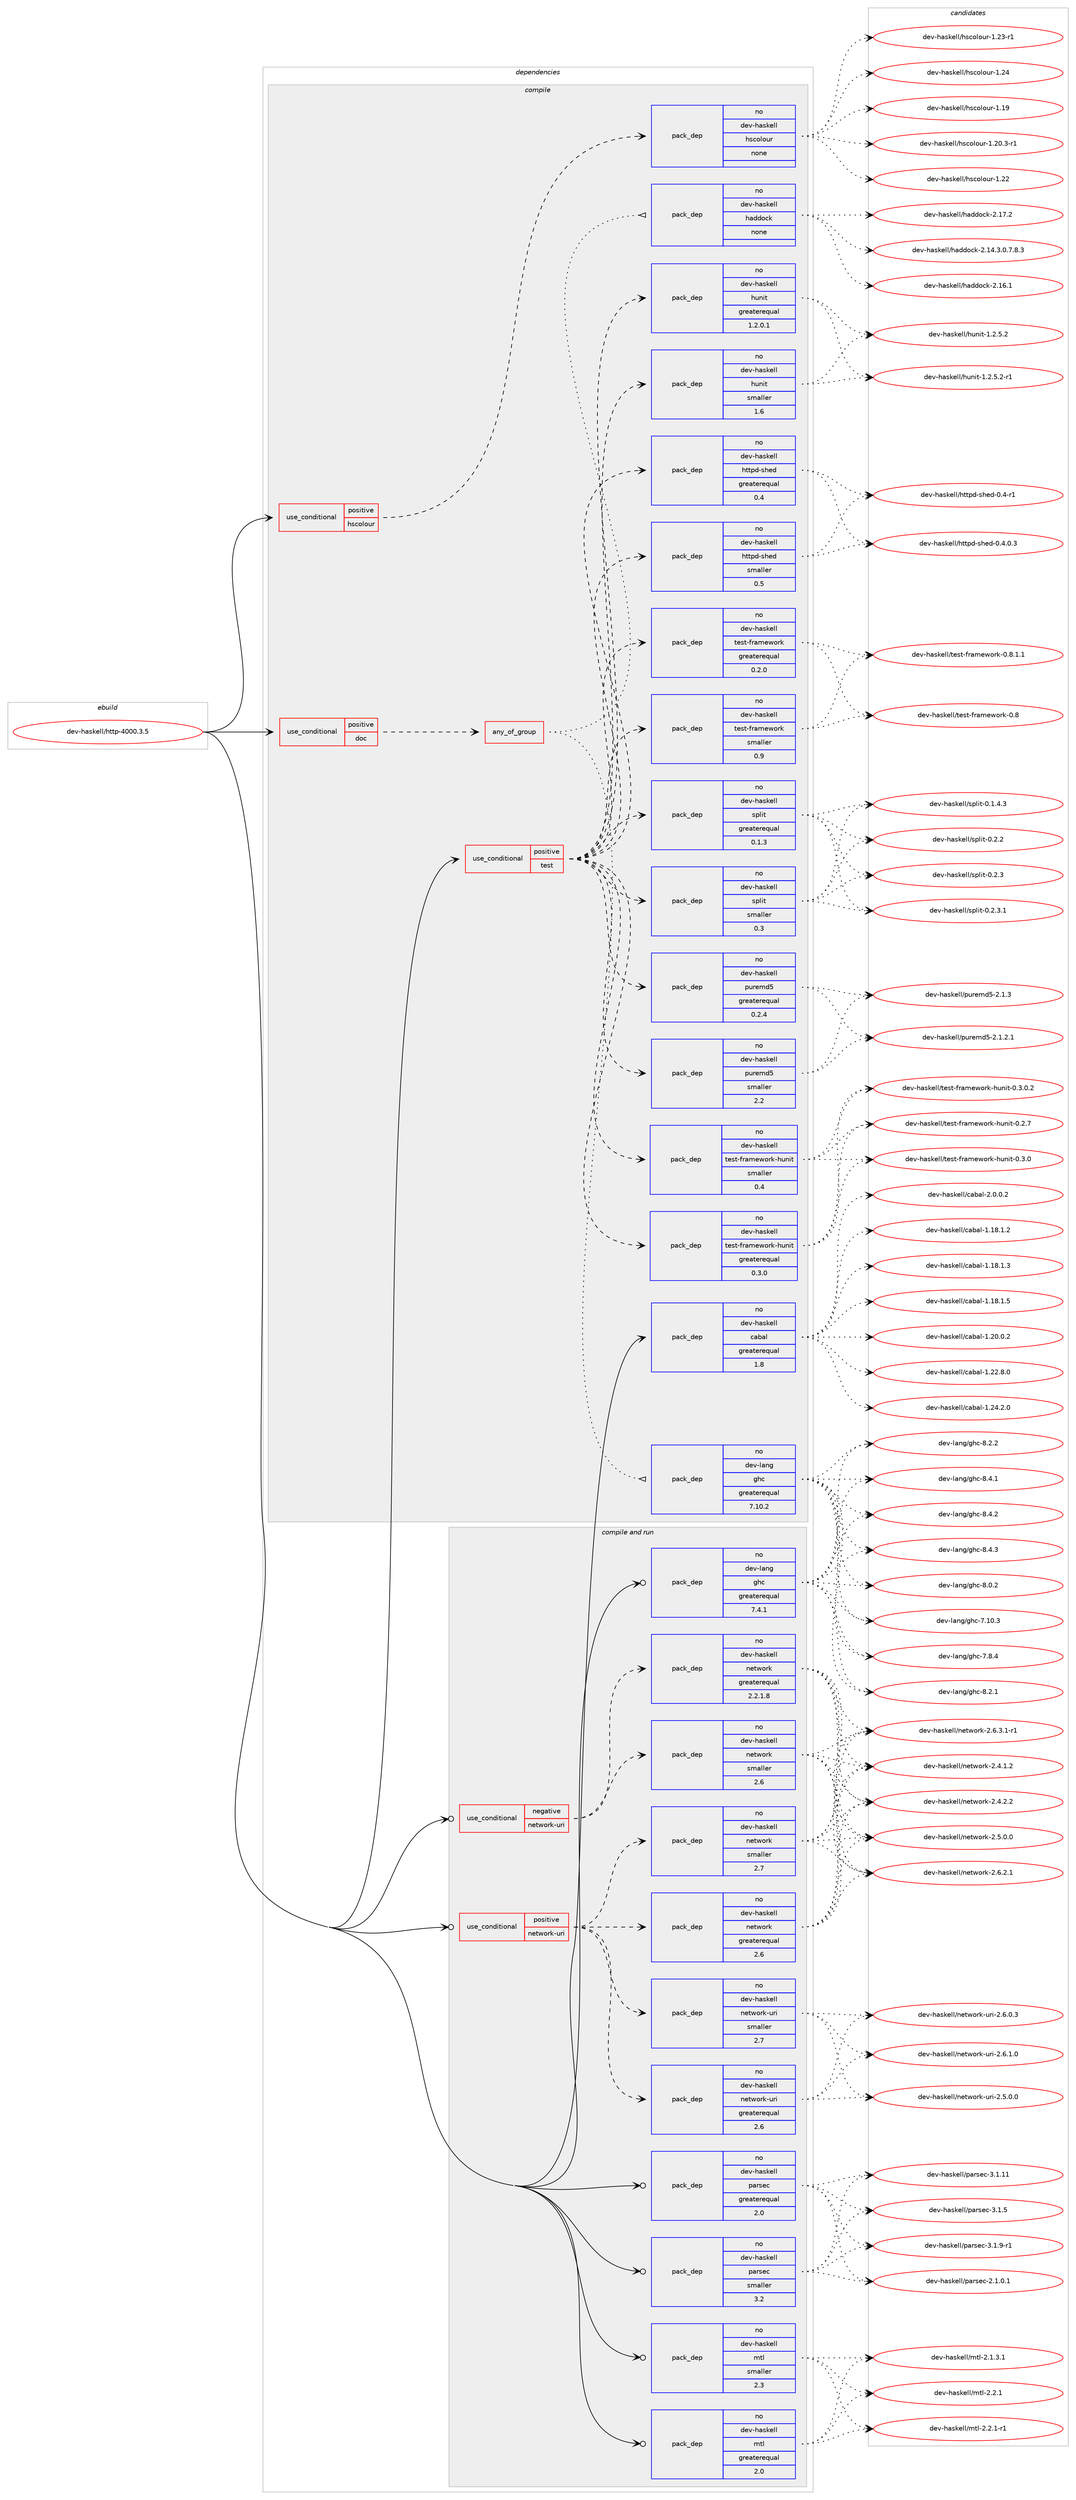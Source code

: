 digraph prolog {

# *************
# Graph options
# *************

newrank=true;
concentrate=true;
compound=true;
graph [rankdir=LR,fontname=Helvetica,fontsize=10,ranksep=1.5];#, ranksep=2.5, nodesep=0.2];
edge  [arrowhead=vee];
node  [fontname=Helvetica,fontsize=10];

# **********
# The ebuild
# **********

subgraph cluster_leftcol {
color=gray;
rank=same;
label=<<i>ebuild</i>>;
id [label="dev-haskell/http-4000.3.5", color=red, width=4, href="../dev-haskell/http-4000.3.5.svg"];
}

# ****************
# The dependencies
# ****************

subgraph cluster_midcol {
color=gray;
label=<<i>dependencies</i>>;
subgraph cluster_compile {
fillcolor="#eeeeee";
style=filled;
label=<<i>compile</i>>;
subgraph cond360118 {
dependency1335928 [label=<<TABLE BORDER="0" CELLBORDER="1" CELLSPACING="0" CELLPADDING="4"><TR><TD ROWSPAN="3" CELLPADDING="10">use_conditional</TD></TR><TR><TD>positive</TD></TR><TR><TD>doc</TD></TR></TABLE>>, shape=none, color=red];
subgraph any21090 {
dependency1335929 [label=<<TABLE BORDER="0" CELLBORDER="1" CELLSPACING="0" CELLPADDING="4"><TR><TD CELLPADDING="10">any_of_group</TD></TR></TABLE>>, shape=none, color=red];subgraph pack954168 {
dependency1335930 [label=<<TABLE BORDER="0" CELLBORDER="1" CELLSPACING="0" CELLPADDING="4" WIDTH="220"><TR><TD ROWSPAN="6" CELLPADDING="30">pack_dep</TD></TR><TR><TD WIDTH="110">no</TD></TR><TR><TD>dev-haskell</TD></TR><TR><TD>haddock</TD></TR><TR><TD>none</TD></TR><TR><TD></TD></TR></TABLE>>, shape=none, color=blue];
}
dependency1335929:e -> dependency1335930:w [weight=20,style="dotted",arrowhead="oinv"];
subgraph pack954169 {
dependency1335931 [label=<<TABLE BORDER="0" CELLBORDER="1" CELLSPACING="0" CELLPADDING="4" WIDTH="220"><TR><TD ROWSPAN="6" CELLPADDING="30">pack_dep</TD></TR><TR><TD WIDTH="110">no</TD></TR><TR><TD>dev-lang</TD></TR><TR><TD>ghc</TD></TR><TR><TD>greaterequal</TD></TR><TR><TD>7.10.2</TD></TR></TABLE>>, shape=none, color=blue];
}
dependency1335929:e -> dependency1335931:w [weight=20,style="dotted",arrowhead="oinv"];
}
dependency1335928:e -> dependency1335929:w [weight=20,style="dashed",arrowhead="vee"];
}
id:e -> dependency1335928:w [weight=20,style="solid",arrowhead="vee"];
subgraph cond360119 {
dependency1335932 [label=<<TABLE BORDER="0" CELLBORDER="1" CELLSPACING="0" CELLPADDING="4"><TR><TD ROWSPAN="3" CELLPADDING="10">use_conditional</TD></TR><TR><TD>positive</TD></TR><TR><TD>hscolour</TD></TR></TABLE>>, shape=none, color=red];
subgraph pack954170 {
dependency1335933 [label=<<TABLE BORDER="0" CELLBORDER="1" CELLSPACING="0" CELLPADDING="4" WIDTH="220"><TR><TD ROWSPAN="6" CELLPADDING="30">pack_dep</TD></TR><TR><TD WIDTH="110">no</TD></TR><TR><TD>dev-haskell</TD></TR><TR><TD>hscolour</TD></TR><TR><TD>none</TD></TR><TR><TD></TD></TR></TABLE>>, shape=none, color=blue];
}
dependency1335932:e -> dependency1335933:w [weight=20,style="dashed",arrowhead="vee"];
}
id:e -> dependency1335932:w [weight=20,style="solid",arrowhead="vee"];
subgraph cond360120 {
dependency1335934 [label=<<TABLE BORDER="0" CELLBORDER="1" CELLSPACING="0" CELLPADDING="4"><TR><TD ROWSPAN="3" CELLPADDING="10">use_conditional</TD></TR><TR><TD>positive</TD></TR><TR><TD>test</TD></TR></TABLE>>, shape=none, color=red];
subgraph pack954171 {
dependency1335935 [label=<<TABLE BORDER="0" CELLBORDER="1" CELLSPACING="0" CELLPADDING="4" WIDTH="220"><TR><TD ROWSPAN="6" CELLPADDING="30">pack_dep</TD></TR><TR><TD WIDTH="110">no</TD></TR><TR><TD>dev-haskell</TD></TR><TR><TD>httpd-shed</TD></TR><TR><TD>greaterequal</TD></TR><TR><TD>0.4</TD></TR></TABLE>>, shape=none, color=blue];
}
dependency1335934:e -> dependency1335935:w [weight=20,style="dashed",arrowhead="vee"];
subgraph pack954172 {
dependency1335936 [label=<<TABLE BORDER="0" CELLBORDER="1" CELLSPACING="0" CELLPADDING="4" WIDTH="220"><TR><TD ROWSPAN="6" CELLPADDING="30">pack_dep</TD></TR><TR><TD WIDTH="110">no</TD></TR><TR><TD>dev-haskell</TD></TR><TR><TD>httpd-shed</TD></TR><TR><TD>smaller</TD></TR><TR><TD>0.5</TD></TR></TABLE>>, shape=none, color=blue];
}
dependency1335934:e -> dependency1335936:w [weight=20,style="dashed",arrowhead="vee"];
subgraph pack954173 {
dependency1335937 [label=<<TABLE BORDER="0" CELLBORDER="1" CELLSPACING="0" CELLPADDING="4" WIDTH="220"><TR><TD ROWSPAN="6" CELLPADDING="30">pack_dep</TD></TR><TR><TD WIDTH="110">no</TD></TR><TR><TD>dev-haskell</TD></TR><TR><TD>hunit</TD></TR><TR><TD>greaterequal</TD></TR><TR><TD>1.2.0.1</TD></TR></TABLE>>, shape=none, color=blue];
}
dependency1335934:e -> dependency1335937:w [weight=20,style="dashed",arrowhead="vee"];
subgraph pack954174 {
dependency1335938 [label=<<TABLE BORDER="0" CELLBORDER="1" CELLSPACING="0" CELLPADDING="4" WIDTH="220"><TR><TD ROWSPAN="6" CELLPADDING="30">pack_dep</TD></TR><TR><TD WIDTH="110">no</TD></TR><TR><TD>dev-haskell</TD></TR><TR><TD>hunit</TD></TR><TR><TD>smaller</TD></TR><TR><TD>1.6</TD></TR></TABLE>>, shape=none, color=blue];
}
dependency1335934:e -> dependency1335938:w [weight=20,style="dashed",arrowhead="vee"];
subgraph pack954175 {
dependency1335939 [label=<<TABLE BORDER="0" CELLBORDER="1" CELLSPACING="0" CELLPADDING="4" WIDTH="220"><TR><TD ROWSPAN="6" CELLPADDING="30">pack_dep</TD></TR><TR><TD WIDTH="110">no</TD></TR><TR><TD>dev-haskell</TD></TR><TR><TD>puremd5</TD></TR><TR><TD>greaterequal</TD></TR><TR><TD>0.2.4</TD></TR></TABLE>>, shape=none, color=blue];
}
dependency1335934:e -> dependency1335939:w [weight=20,style="dashed",arrowhead="vee"];
subgraph pack954176 {
dependency1335940 [label=<<TABLE BORDER="0" CELLBORDER="1" CELLSPACING="0" CELLPADDING="4" WIDTH="220"><TR><TD ROWSPAN="6" CELLPADDING="30">pack_dep</TD></TR><TR><TD WIDTH="110">no</TD></TR><TR><TD>dev-haskell</TD></TR><TR><TD>puremd5</TD></TR><TR><TD>smaller</TD></TR><TR><TD>2.2</TD></TR></TABLE>>, shape=none, color=blue];
}
dependency1335934:e -> dependency1335940:w [weight=20,style="dashed",arrowhead="vee"];
subgraph pack954177 {
dependency1335941 [label=<<TABLE BORDER="0" CELLBORDER="1" CELLSPACING="0" CELLPADDING="4" WIDTH="220"><TR><TD ROWSPAN="6" CELLPADDING="30">pack_dep</TD></TR><TR><TD WIDTH="110">no</TD></TR><TR><TD>dev-haskell</TD></TR><TR><TD>split</TD></TR><TR><TD>greaterequal</TD></TR><TR><TD>0.1.3</TD></TR></TABLE>>, shape=none, color=blue];
}
dependency1335934:e -> dependency1335941:w [weight=20,style="dashed",arrowhead="vee"];
subgraph pack954178 {
dependency1335942 [label=<<TABLE BORDER="0" CELLBORDER="1" CELLSPACING="0" CELLPADDING="4" WIDTH="220"><TR><TD ROWSPAN="6" CELLPADDING="30">pack_dep</TD></TR><TR><TD WIDTH="110">no</TD></TR><TR><TD>dev-haskell</TD></TR><TR><TD>split</TD></TR><TR><TD>smaller</TD></TR><TR><TD>0.3</TD></TR></TABLE>>, shape=none, color=blue];
}
dependency1335934:e -> dependency1335942:w [weight=20,style="dashed",arrowhead="vee"];
subgraph pack954179 {
dependency1335943 [label=<<TABLE BORDER="0" CELLBORDER="1" CELLSPACING="0" CELLPADDING="4" WIDTH="220"><TR><TD ROWSPAN="6" CELLPADDING="30">pack_dep</TD></TR><TR><TD WIDTH="110">no</TD></TR><TR><TD>dev-haskell</TD></TR><TR><TD>test-framework</TD></TR><TR><TD>greaterequal</TD></TR><TR><TD>0.2.0</TD></TR></TABLE>>, shape=none, color=blue];
}
dependency1335934:e -> dependency1335943:w [weight=20,style="dashed",arrowhead="vee"];
subgraph pack954180 {
dependency1335944 [label=<<TABLE BORDER="0" CELLBORDER="1" CELLSPACING="0" CELLPADDING="4" WIDTH="220"><TR><TD ROWSPAN="6" CELLPADDING="30">pack_dep</TD></TR><TR><TD WIDTH="110">no</TD></TR><TR><TD>dev-haskell</TD></TR><TR><TD>test-framework</TD></TR><TR><TD>smaller</TD></TR><TR><TD>0.9</TD></TR></TABLE>>, shape=none, color=blue];
}
dependency1335934:e -> dependency1335944:w [weight=20,style="dashed",arrowhead="vee"];
subgraph pack954181 {
dependency1335945 [label=<<TABLE BORDER="0" CELLBORDER="1" CELLSPACING="0" CELLPADDING="4" WIDTH="220"><TR><TD ROWSPAN="6" CELLPADDING="30">pack_dep</TD></TR><TR><TD WIDTH="110">no</TD></TR><TR><TD>dev-haskell</TD></TR><TR><TD>test-framework-hunit</TD></TR><TR><TD>greaterequal</TD></TR><TR><TD>0.3.0</TD></TR></TABLE>>, shape=none, color=blue];
}
dependency1335934:e -> dependency1335945:w [weight=20,style="dashed",arrowhead="vee"];
subgraph pack954182 {
dependency1335946 [label=<<TABLE BORDER="0" CELLBORDER="1" CELLSPACING="0" CELLPADDING="4" WIDTH="220"><TR><TD ROWSPAN="6" CELLPADDING="30">pack_dep</TD></TR><TR><TD WIDTH="110">no</TD></TR><TR><TD>dev-haskell</TD></TR><TR><TD>test-framework-hunit</TD></TR><TR><TD>smaller</TD></TR><TR><TD>0.4</TD></TR></TABLE>>, shape=none, color=blue];
}
dependency1335934:e -> dependency1335946:w [weight=20,style="dashed",arrowhead="vee"];
}
id:e -> dependency1335934:w [weight=20,style="solid",arrowhead="vee"];
subgraph pack954183 {
dependency1335947 [label=<<TABLE BORDER="0" CELLBORDER="1" CELLSPACING="0" CELLPADDING="4" WIDTH="220"><TR><TD ROWSPAN="6" CELLPADDING="30">pack_dep</TD></TR><TR><TD WIDTH="110">no</TD></TR><TR><TD>dev-haskell</TD></TR><TR><TD>cabal</TD></TR><TR><TD>greaterequal</TD></TR><TR><TD>1.8</TD></TR></TABLE>>, shape=none, color=blue];
}
id:e -> dependency1335947:w [weight=20,style="solid",arrowhead="vee"];
}
subgraph cluster_compileandrun {
fillcolor="#eeeeee";
style=filled;
label=<<i>compile and run</i>>;
subgraph cond360121 {
dependency1335948 [label=<<TABLE BORDER="0" CELLBORDER="1" CELLSPACING="0" CELLPADDING="4"><TR><TD ROWSPAN="3" CELLPADDING="10">use_conditional</TD></TR><TR><TD>negative</TD></TR><TR><TD>network-uri</TD></TR></TABLE>>, shape=none, color=red];
subgraph pack954184 {
dependency1335949 [label=<<TABLE BORDER="0" CELLBORDER="1" CELLSPACING="0" CELLPADDING="4" WIDTH="220"><TR><TD ROWSPAN="6" CELLPADDING="30">pack_dep</TD></TR><TR><TD WIDTH="110">no</TD></TR><TR><TD>dev-haskell</TD></TR><TR><TD>network</TD></TR><TR><TD>greaterequal</TD></TR><TR><TD>2.2.1.8</TD></TR></TABLE>>, shape=none, color=blue];
}
dependency1335948:e -> dependency1335949:w [weight=20,style="dashed",arrowhead="vee"];
subgraph pack954185 {
dependency1335950 [label=<<TABLE BORDER="0" CELLBORDER="1" CELLSPACING="0" CELLPADDING="4" WIDTH="220"><TR><TD ROWSPAN="6" CELLPADDING="30">pack_dep</TD></TR><TR><TD WIDTH="110">no</TD></TR><TR><TD>dev-haskell</TD></TR><TR><TD>network</TD></TR><TR><TD>smaller</TD></TR><TR><TD>2.6</TD></TR></TABLE>>, shape=none, color=blue];
}
dependency1335948:e -> dependency1335950:w [weight=20,style="dashed",arrowhead="vee"];
}
id:e -> dependency1335948:w [weight=20,style="solid",arrowhead="odotvee"];
subgraph cond360122 {
dependency1335951 [label=<<TABLE BORDER="0" CELLBORDER="1" CELLSPACING="0" CELLPADDING="4"><TR><TD ROWSPAN="3" CELLPADDING="10">use_conditional</TD></TR><TR><TD>positive</TD></TR><TR><TD>network-uri</TD></TR></TABLE>>, shape=none, color=red];
subgraph pack954186 {
dependency1335952 [label=<<TABLE BORDER="0" CELLBORDER="1" CELLSPACING="0" CELLPADDING="4" WIDTH="220"><TR><TD ROWSPAN="6" CELLPADDING="30">pack_dep</TD></TR><TR><TD WIDTH="110">no</TD></TR><TR><TD>dev-haskell</TD></TR><TR><TD>network</TD></TR><TR><TD>greaterequal</TD></TR><TR><TD>2.6</TD></TR></TABLE>>, shape=none, color=blue];
}
dependency1335951:e -> dependency1335952:w [weight=20,style="dashed",arrowhead="vee"];
subgraph pack954187 {
dependency1335953 [label=<<TABLE BORDER="0" CELLBORDER="1" CELLSPACING="0" CELLPADDING="4" WIDTH="220"><TR><TD ROWSPAN="6" CELLPADDING="30">pack_dep</TD></TR><TR><TD WIDTH="110">no</TD></TR><TR><TD>dev-haskell</TD></TR><TR><TD>network</TD></TR><TR><TD>smaller</TD></TR><TR><TD>2.7</TD></TR></TABLE>>, shape=none, color=blue];
}
dependency1335951:e -> dependency1335953:w [weight=20,style="dashed",arrowhead="vee"];
subgraph pack954188 {
dependency1335954 [label=<<TABLE BORDER="0" CELLBORDER="1" CELLSPACING="0" CELLPADDING="4" WIDTH="220"><TR><TD ROWSPAN="6" CELLPADDING="30">pack_dep</TD></TR><TR><TD WIDTH="110">no</TD></TR><TR><TD>dev-haskell</TD></TR><TR><TD>network-uri</TD></TR><TR><TD>greaterequal</TD></TR><TR><TD>2.6</TD></TR></TABLE>>, shape=none, color=blue];
}
dependency1335951:e -> dependency1335954:w [weight=20,style="dashed",arrowhead="vee"];
subgraph pack954189 {
dependency1335955 [label=<<TABLE BORDER="0" CELLBORDER="1" CELLSPACING="0" CELLPADDING="4" WIDTH="220"><TR><TD ROWSPAN="6" CELLPADDING="30">pack_dep</TD></TR><TR><TD WIDTH="110">no</TD></TR><TR><TD>dev-haskell</TD></TR><TR><TD>network-uri</TD></TR><TR><TD>smaller</TD></TR><TR><TD>2.7</TD></TR></TABLE>>, shape=none, color=blue];
}
dependency1335951:e -> dependency1335955:w [weight=20,style="dashed",arrowhead="vee"];
}
id:e -> dependency1335951:w [weight=20,style="solid",arrowhead="odotvee"];
subgraph pack954190 {
dependency1335956 [label=<<TABLE BORDER="0" CELLBORDER="1" CELLSPACING="0" CELLPADDING="4" WIDTH="220"><TR><TD ROWSPAN="6" CELLPADDING="30">pack_dep</TD></TR><TR><TD WIDTH="110">no</TD></TR><TR><TD>dev-haskell</TD></TR><TR><TD>mtl</TD></TR><TR><TD>greaterequal</TD></TR><TR><TD>2.0</TD></TR></TABLE>>, shape=none, color=blue];
}
id:e -> dependency1335956:w [weight=20,style="solid",arrowhead="odotvee"];
subgraph pack954191 {
dependency1335957 [label=<<TABLE BORDER="0" CELLBORDER="1" CELLSPACING="0" CELLPADDING="4" WIDTH="220"><TR><TD ROWSPAN="6" CELLPADDING="30">pack_dep</TD></TR><TR><TD WIDTH="110">no</TD></TR><TR><TD>dev-haskell</TD></TR><TR><TD>mtl</TD></TR><TR><TD>smaller</TD></TR><TR><TD>2.3</TD></TR></TABLE>>, shape=none, color=blue];
}
id:e -> dependency1335957:w [weight=20,style="solid",arrowhead="odotvee"];
subgraph pack954192 {
dependency1335958 [label=<<TABLE BORDER="0" CELLBORDER="1" CELLSPACING="0" CELLPADDING="4" WIDTH="220"><TR><TD ROWSPAN="6" CELLPADDING="30">pack_dep</TD></TR><TR><TD WIDTH="110">no</TD></TR><TR><TD>dev-haskell</TD></TR><TR><TD>parsec</TD></TR><TR><TD>greaterequal</TD></TR><TR><TD>2.0</TD></TR></TABLE>>, shape=none, color=blue];
}
id:e -> dependency1335958:w [weight=20,style="solid",arrowhead="odotvee"];
subgraph pack954193 {
dependency1335959 [label=<<TABLE BORDER="0" CELLBORDER="1" CELLSPACING="0" CELLPADDING="4" WIDTH="220"><TR><TD ROWSPAN="6" CELLPADDING="30">pack_dep</TD></TR><TR><TD WIDTH="110">no</TD></TR><TR><TD>dev-haskell</TD></TR><TR><TD>parsec</TD></TR><TR><TD>smaller</TD></TR><TR><TD>3.2</TD></TR></TABLE>>, shape=none, color=blue];
}
id:e -> dependency1335959:w [weight=20,style="solid",arrowhead="odotvee"];
subgraph pack954194 {
dependency1335960 [label=<<TABLE BORDER="0" CELLBORDER="1" CELLSPACING="0" CELLPADDING="4" WIDTH="220"><TR><TD ROWSPAN="6" CELLPADDING="30">pack_dep</TD></TR><TR><TD WIDTH="110">no</TD></TR><TR><TD>dev-lang</TD></TR><TR><TD>ghc</TD></TR><TR><TD>greaterequal</TD></TR><TR><TD>7.4.1</TD></TR></TABLE>>, shape=none, color=blue];
}
id:e -> dependency1335960:w [weight=20,style="solid",arrowhead="odotvee"];
}
subgraph cluster_run {
fillcolor="#eeeeee";
style=filled;
label=<<i>run</i>>;
}
}

# **************
# The candidates
# **************

subgraph cluster_choices {
rank=same;
color=gray;
label=<<i>candidates</i>>;

subgraph choice954168 {
color=black;
nodesep=1;
choice1001011184510497115107101108108471049710010011199107455046495246514648465546564651 [label="dev-haskell/haddock-2.14.3.0.7.8.3", color=red, width=4,href="../dev-haskell/haddock-2.14.3.0.7.8.3.svg"];
choice100101118451049711510710110810847104971001001119910745504649544649 [label="dev-haskell/haddock-2.16.1", color=red, width=4,href="../dev-haskell/haddock-2.16.1.svg"];
choice100101118451049711510710110810847104971001001119910745504649554650 [label="dev-haskell/haddock-2.17.2", color=red, width=4,href="../dev-haskell/haddock-2.17.2.svg"];
dependency1335930:e -> choice1001011184510497115107101108108471049710010011199107455046495246514648465546564651:w [style=dotted,weight="100"];
dependency1335930:e -> choice100101118451049711510710110810847104971001001119910745504649544649:w [style=dotted,weight="100"];
dependency1335930:e -> choice100101118451049711510710110810847104971001001119910745504649554650:w [style=dotted,weight="100"];
}
subgraph choice954169 {
color=black;
nodesep=1;
choice1001011184510897110103471031049945554649484651 [label="dev-lang/ghc-7.10.3", color=red, width=4,href="../dev-lang/ghc-7.10.3.svg"];
choice10010111845108971101034710310499455546564652 [label="dev-lang/ghc-7.8.4", color=red, width=4,href="../dev-lang/ghc-7.8.4.svg"];
choice10010111845108971101034710310499455646484650 [label="dev-lang/ghc-8.0.2", color=red, width=4,href="../dev-lang/ghc-8.0.2.svg"];
choice10010111845108971101034710310499455646504649 [label="dev-lang/ghc-8.2.1", color=red, width=4,href="../dev-lang/ghc-8.2.1.svg"];
choice10010111845108971101034710310499455646504650 [label="dev-lang/ghc-8.2.2", color=red, width=4,href="../dev-lang/ghc-8.2.2.svg"];
choice10010111845108971101034710310499455646524649 [label="dev-lang/ghc-8.4.1", color=red, width=4,href="../dev-lang/ghc-8.4.1.svg"];
choice10010111845108971101034710310499455646524650 [label="dev-lang/ghc-8.4.2", color=red, width=4,href="../dev-lang/ghc-8.4.2.svg"];
choice10010111845108971101034710310499455646524651 [label="dev-lang/ghc-8.4.3", color=red, width=4,href="../dev-lang/ghc-8.4.3.svg"];
dependency1335931:e -> choice1001011184510897110103471031049945554649484651:w [style=dotted,weight="100"];
dependency1335931:e -> choice10010111845108971101034710310499455546564652:w [style=dotted,weight="100"];
dependency1335931:e -> choice10010111845108971101034710310499455646484650:w [style=dotted,weight="100"];
dependency1335931:e -> choice10010111845108971101034710310499455646504649:w [style=dotted,weight="100"];
dependency1335931:e -> choice10010111845108971101034710310499455646504650:w [style=dotted,weight="100"];
dependency1335931:e -> choice10010111845108971101034710310499455646524649:w [style=dotted,weight="100"];
dependency1335931:e -> choice10010111845108971101034710310499455646524650:w [style=dotted,weight="100"];
dependency1335931:e -> choice10010111845108971101034710310499455646524651:w [style=dotted,weight="100"];
}
subgraph choice954170 {
color=black;
nodesep=1;
choice100101118451049711510710110810847104115991111081111171144549464957 [label="dev-haskell/hscolour-1.19", color=red, width=4,href="../dev-haskell/hscolour-1.19.svg"];
choice10010111845104971151071011081084710411599111108111117114454946504846514511449 [label="dev-haskell/hscolour-1.20.3-r1", color=red, width=4,href="../dev-haskell/hscolour-1.20.3-r1.svg"];
choice100101118451049711510710110810847104115991111081111171144549465050 [label="dev-haskell/hscolour-1.22", color=red, width=4,href="../dev-haskell/hscolour-1.22.svg"];
choice1001011184510497115107101108108471041159911110811111711445494650514511449 [label="dev-haskell/hscolour-1.23-r1", color=red, width=4,href="../dev-haskell/hscolour-1.23-r1.svg"];
choice100101118451049711510710110810847104115991111081111171144549465052 [label="dev-haskell/hscolour-1.24", color=red, width=4,href="../dev-haskell/hscolour-1.24.svg"];
dependency1335933:e -> choice100101118451049711510710110810847104115991111081111171144549464957:w [style=dotted,weight="100"];
dependency1335933:e -> choice10010111845104971151071011081084710411599111108111117114454946504846514511449:w [style=dotted,weight="100"];
dependency1335933:e -> choice100101118451049711510710110810847104115991111081111171144549465050:w [style=dotted,weight="100"];
dependency1335933:e -> choice1001011184510497115107101108108471041159911110811111711445494650514511449:w [style=dotted,weight="100"];
dependency1335933:e -> choice100101118451049711510710110810847104115991111081111171144549465052:w [style=dotted,weight="100"];
}
subgraph choice954171 {
color=black;
nodesep=1;
choice10010111845104971151071011081084710411611611210045115104101100454846524511449 [label="dev-haskell/httpd-shed-0.4-r1", color=red, width=4,href="../dev-haskell/httpd-shed-0.4-r1.svg"];
choice100101118451049711510710110810847104116116112100451151041011004548465246484651 [label="dev-haskell/httpd-shed-0.4.0.3", color=red, width=4,href="../dev-haskell/httpd-shed-0.4.0.3.svg"];
dependency1335935:e -> choice10010111845104971151071011081084710411611611210045115104101100454846524511449:w [style=dotted,weight="100"];
dependency1335935:e -> choice100101118451049711510710110810847104116116112100451151041011004548465246484651:w [style=dotted,weight="100"];
}
subgraph choice954172 {
color=black;
nodesep=1;
choice10010111845104971151071011081084710411611611210045115104101100454846524511449 [label="dev-haskell/httpd-shed-0.4-r1", color=red, width=4,href="../dev-haskell/httpd-shed-0.4-r1.svg"];
choice100101118451049711510710110810847104116116112100451151041011004548465246484651 [label="dev-haskell/httpd-shed-0.4.0.3", color=red, width=4,href="../dev-haskell/httpd-shed-0.4.0.3.svg"];
dependency1335936:e -> choice10010111845104971151071011081084710411611611210045115104101100454846524511449:w [style=dotted,weight="100"];
dependency1335936:e -> choice100101118451049711510710110810847104116116112100451151041011004548465246484651:w [style=dotted,weight="100"];
}
subgraph choice954173 {
color=black;
nodesep=1;
choice1001011184510497115107101108108471041171101051164549465046534650 [label="dev-haskell/hunit-1.2.5.2", color=red, width=4,href="../dev-haskell/hunit-1.2.5.2.svg"];
choice10010111845104971151071011081084710411711010511645494650465346504511449 [label="dev-haskell/hunit-1.2.5.2-r1", color=red, width=4,href="../dev-haskell/hunit-1.2.5.2-r1.svg"];
dependency1335937:e -> choice1001011184510497115107101108108471041171101051164549465046534650:w [style=dotted,weight="100"];
dependency1335937:e -> choice10010111845104971151071011081084710411711010511645494650465346504511449:w [style=dotted,weight="100"];
}
subgraph choice954174 {
color=black;
nodesep=1;
choice1001011184510497115107101108108471041171101051164549465046534650 [label="dev-haskell/hunit-1.2.5.2", color=red, width=4,href="../dev-haskell/hunit-1.2.5.2.svg"];
choice10010111845104971151071011081084710411711010511645494650465346504511449 [label="dev-haskell/hunit-1.2.5.2-r1", color=red, width=4,href="../dev-haskell/hunit-1.2.5.2-r1.svg"];
dependency1335938:e -> choice1001011184510497115107101108108471041171101051164549465046534650:w [style=dotted,weight="100"];
dependency1335938:e -> choice10010111845104971151071011081084710411711010511645494650465346504511449:w [style=dotted,weight="100"];
}
subgraph choice954175 {
color=black;
nodesep=1;
choice100101118451049711510710110810847112117114101109100534550464946504649 [label="dev-haskell/puremd5-2.1.2.1", color=red, width=4,href="../dev-haskell/puremd5-2.1.2.1.svg"];
choice10010111845104971151071011081084711211711410110910053455046494651 [label="dev-haskell/puremd5-2.1.3", color=red, width=4,href="../dev-haskell/puremd5-2.1.3.svg"];
dependency1335939:e -> choice100101118451049711510710110810847112117114101109100534550464946504649:w [style=dotted,weight="100"];
dependency1335939:e -> choice10010111845104971151071011081084711211711410110910053455046494651:w [style=dotted,weight="100"];
}
subgraph choice954176 {
color=black;
nodesep=1;
choice100101118451049711510710110810847112117114101109100534550464946504649 [label="dev-haskell/puremd5-2.1.2.1", color=red, width=4,href="../dev-haskell/puremd5-2.1.2.1.svg"];
choice10010111845104971151071011081084711211711410110910053455046494651 [label="dev-haskell/puremd5-2.1.3", color=red, width=4,href="../dev-haskell/puremd5-2.1.3.svg"];
dependency1335940:e -> choice100101118451049711510710110810847112117114101109100534550464946504649:w [style=dotted,weight="100"];
dependency1335940:e -> choice10010111845104971151071011081084711211711410110910053455046494651:w [style=dotted,weight="100"];
}
subgraph choice954177 {
color=black;
nodesep=1;
choice1001011184510497115107101108108471151121081051164548464946524651 [label="dev-haskell/split-0.1.4.3", color=red, width=4,href="../dev-haskell/split-0.1.4.3.svg"];
choice100101118451049711510710110810847115112108105116454846504650 [label="dev-haskell/split-0.2.2", color=red, width=4,href="../dev-haskell/split-0.2.2.svg"];
choice100101118451049711510710110810847115112108105116454846504651 [label="dev-haskell/split-0.2.3", color=red, width=4,href="../dev-haskell/split-0.2.3.svg"];
choice1001011184510497115107101108108471151121081051164548465046514649 [label="dev-haskell/split-0.2.3.1", color=red, width=4,href="../dev-haskell/split-0.2.3.1.svg"];
dependency1335941:e -> choice1001011184510497115107101108108471151121081051164548464946524651:w [style=dotted,weight="100"];
dependency1335941:e -> choice100101118451049711510710110810847115112108105116454846504650:w [style=dotted,weight="100"];
dependency1335941:e -> choice100101118451049711510710110810847115112108105116454846504651:w [style=dotted,weight="100"];
dependency1335941:e -> choice1001011184510497115107101108108471151121081051164548465046514649:w [style=dotted,weight="100"];
}
subgraph choice954178 {
color=black;
nodesep=1;
choice1001011184510497115107101108108471151121081051164548464946524651 [label="dev-haskell/split-0.1.4.3", color=red, width=4,href="../dev-haskell/split-0.1.4.3.svg"];
choice100101118451049711510710110810847115112108105116454846504650 [label="dev-haskell/split-0.2.2", color=red, width=4,href="../dev-haskell/split-0.2.2.svg"];
choice100101118451049711510710110810847115112108105116454846504651 [label="dev-haskell/split-0.2.3", color=red, width=4,href="../dev-haskell/split-0.2.3.svg"];
choice1001011184510497115107101108108471151121081051164548465046514649 [label="dev-haskell/split-0.2.3.1", color=red, width=4,href="../dev-haskell/split-0.2.3.1.svg"];
dependency1335942:e -> choice1001011184510497115107101108108471151121081051164548464946524651:w [style=dotted,weight="100"];
dependency1335942:e -> choice100101118451049711510710110810847115112108105116454846504650:w [style=dotted,weight="100"];
dependency1335942:e -> choice100101118451049711510710110810847115112108105116454846504651:w [style=dotted,weight="100"];
dependency1335942:e -> choice1001011184510497115107101108108471151121081051164548465046514649:w [style=dotted,weight="100"];
}
subgraph choice954179 {
color=black;
nodesep=1;
choice100101118451049711510710110810847116101115116451021149710910111911111410745484656 [label="dev-haskell/test-framework-0.8", color=red, width=4,href="../dev-haskell/test-framework-0.8.svg"];
choice10010111845104971151071011081084711610111511645102114971091011191111141074548465646494649 [label="dev-haskell/test-framework-0.8.1.1", color=red, width=4,href="../dev-haskell/test-framework-0.8.1.1.svg"];
dependency1335943:e -> choice100101118451049711510710110810847116101115116451021149710910111911111410745484656:w [style=dotted,weight="100"];
dependency1335943:e -> choice10010111845104971151071011081084711610111511645102114971091011191111141074548465646494649:w [style=dotted,weight="100"];
}
subgraph choice954180 {
color=black;
nodesep=1;
choice100101118451049711510710110810847116101115116451021149710910111911111410745484656 [label="dev-haskell/test-framework-0.8", color=red, width=4,href="../dev-haskell/test-framework-0.8.svg"];
choice10010111845104971151071011081084711610111511645102114971091011191111141074548465646494649 [label="dev-haskell/test-framework-0.8.1.1", color=red, width=4,href="../dev-haskell/test-framework-0.8.1.1.svg"];
dependency1335944:e -> choice100101118451049711510710110810847116101115116451021149710910111911111410745484656:w [style=dotted,weight="100"];
dependency1335944:e -> choice10010111845104971151071011081084711610111511645102114971091011191111141074548465646494649:w [style=dotted,weight="100"];
}
subgraph choice954181 {
color=black;
nodesep=1;
choice100101118451049711510710110810847116101115116451021149710910111911111410745104117110105116454846504655 [label="dev-haskell/test-framework-hunit-0.2.7", color=red, width=4,href="../dev-haskell/test-framework-hunit-0.2.7.svg"];
choice100101118451049711510710110810847116101115116451021149710910111911111410745104117110105116454846514648 [label="dev-haskell/test-framework-hunit-0.3.0", color=red, width=4,href="../dev-haskell/test-framework-hunit-0.3.0.svg"];
choice1001011184510497115107101108108471161011151164510211497109101119111114107451041171101051164548465146484650 [label="dev-haskell/test-framework-hunit-0.3.0.2", color=red, width=4,href="../dev-haskell/test-framework-hunit-0.3.0.2.svg"];
dependency1335945:e -> choice100101118451049711510710110810847116101115116451021149710910111911111410745104117110105116454846504655:w [style=dotted,weight="100"];
dependency1335945:e -> choice100101118451049711510710110810847116101115116451021149710910111911111410745104117110105116454846514648:w [style=dotted,weight="100"];
dependency1335945:e -> choice1001011184510497115107101108108471161011151164510211497109101119111114107451041171101051164548465146484650:w [style=dotted,weight="100"];
}
subgraph choice954182 {
color=black;
nodesep=1;
choice100101118451049711510710110810847116101115116451021149710910111911111410745104117110105116454846504655 [label="dev-haskell/test-framework-hunit-0.2.7", color=red, width=4,href="../dev-haskell/test-framework-hunit-0.2.7.svg"];
choice100101118451049711510710110810847116101115116451021149710910111911111410745104117110105116454846514648 [label="dev-haskell/test-framework-hunit-0.3.0", color=red, width=4,href="../dev-haskell/test-framework-hunit-0.3.0.svg"];
choice1001011184510497115107101108108471161011151164510211497109101119111114107451041171101051164548465146484650 [label="dev-haskell/test-framework-hunit-0.3.0.2", color=red, width=4,href="../dev-haskell/test-framework-hunit-0.3.0.2.svg"];
dependency1335946:e -> choice100101118451049711510710110810847116101115116451021149710910111911111410745104117110105116454846504655:w [style=dotted,weight="100"];
dependency1335946:e -> choice100101118451049711510710110810847116101115116451021149710910111911111410745104117110105116454846514648:w [style=dotted,weight="100"];
dependency1335946:e -> choice1001011184510497115107101108108471161011151164510211497109101119111114107451041171101051164548465146484650:w [style=dotted,weight="100"];
}
subgraph choice954183 {
color=black;
nodesep=1;
choice10010111845104971151071011081084799979897108454946495646494650 [label="dev-haskell/cabal-1.18.1.2", color=red, width=4,href="../dev-haskell/cabal-1.18.1.2.svg"];
choice10010111845104971151071011081084799979897108454946495646494651 [label="dev-haskell/cabal-1.18.1.3", color=red, width=4,href="../dev-haskell/cabal-1.18.1.3.svg"];
choice10010111845104971151071011081084799979897108454946495646494653 [label="dev-haskell/cabal-1.18.1.5", color=red, width=4,href="../dev-haskell/cabal-1.18.1.5.svg"];
choice10010111845104971151071011081084799979897108454946504846484650 [label="dev-haskell/cabal-1.20.0.2", color=red, width=4,href="../dev-haskell/cabal-1.20.0.2.svg"];
choice10010111845104971151071011081084799979897108454946505046564648 [label="dev-haskell/cabal-1.22.8.0", color=red, width=4,href="../dev-haskell/cabal-1.22.8.0.svg"];
choice10010111845104971151071011081084799979897108454946505246504648 [label="dev-haskell/cabal-1.24.2.0", color=red, width=4,href="../dev-haskell/cabal-1.24.2.0.svg"];
choice100101118451049711510710110810847999798971084550464846484650 [label="dev-haskell/cabal-2.0.0.2", color=red, width=4,href="../dev-haskell/cabal-2.0.0.2.svg"];
dependency1335947:e -> choice10010111845104971151071011081084799979897108454946495646494650:w [style=dotted,weight="100"];
dependency1335947:e -> choice10010111845104971151071011081084799979897108454946495646494651:w [style=dotted,weight="100"];
dependency1335947:e -> choice10010111845104971151071011081084799979897108454946495646494653:w [style=dotted,weight="100"];
dependency1335947:e -> choice10010111845104971151071011081084799979897108454946504846484650:w [style=dotted,weight="100"];
dependency1335947:e -> choice10010111845104971151071011081084799979897108454946505046564648:w [style=dotted,weight="100"];
dependency1335947:e -> choice10010111845104971151071011081084799979897108454946505246504648:w [style=dotted,weight="100"];
dependency1335947:e -> choice100101118451049711510710110810847999798971084550464846484650:w [style=dotted,weight="100"];
}
subgraph choice954184 {
color=black;
nodesep=1;
choice1001011184510497115107101108108471101011161191111141074550465246494650 [label="dev-haskell/network-2.4.1.2", color=red, width=4,href="../dev-haskell/network-2.4.1.2.svg"];
choice1001011184510497115107101108108471101011161191111141074550465246504650 [label="dev-haskell/network-2.4.2.2", color=red, width=4,href="../dev-haskell/network-2.4.2.2.svg"];
choice1001011184510497115107101108108471101011161191111141074550465346484648 [label="dev-haskell/network-2.5.0.0", color=red, width=4,href="../dev-haskell/network-2.5.0.0.svg"];
choice1001011184510497115107101108108471101011161191111141074550465446504649 [label="dev-haskell/network-2.6.2.1", color=red, width=4,href="../dev-haskell/network-2.6.2.1.svg"];
choice10010111845104971151071011081084711010111611911111410745504654465146494511449 [label="dev-haskell/network-2.6.3.1-r1", color=red, width=4,href="../dev-haskell/network-2.6.3.1-r1.svg"];
dependency1335949:e -> choice1001011184510497115107101108108471101011161191111141074550465246494650:w [style=dotted,weight="100"];
dependency1335949:e -> choice1001011184510497115107101108108471101011161191111141074550465246504650:w [style=dotted,weight="100"];
dependency1335949:e -> choice1001011184510497115107101108108471101011161191111141074550465346484648:w [style=dotted,weight="100"];
dependency1335949:e -> choice1001011184510497115107101108108471101011161191111141074550465446504649:w [style=dotted,weight="100"];
dependency1335949:e -> choice10010111845104971151071011081084711010111611911111410745504654465146494511449:w [style=dotted,weight="100"];
}
subgraph choice954185 {
color=black;
nodesep=1;
choice1001011184510497115107101108108471101011161191111141074550465246494650 [label="dev-haskell/network-2.4.1.2", color=red, width=4,href="../dev-haskell/network-2.4.1.2.svg"];
choice1001011184510497115107101108108471101011161191111141074550465246504650 [label="dev-haskell/network-2.4.2.2", color=red, width=4,href="../dev-haskell/network-2.4.2.2.svg"];
choice1001011184510497115107101108108471101011161191111141074550465346484648 [label="dev-haskell/network-2.5.0.0", color=red, width=4,href="../dev-haskell/network-2.5.0.0.svg"];
choice1001011184510497115107101108108471101011161191111141074550465446504649 [label="dev-haskell/network-2.6.2.1", color=red, width=4,href="../dev-haskell/network-2.6.2.1.svg"];
choice10010111845104971151071011081084711010111611911111410745504654465146494511449 [label="dev-haskell/network-2.6.3.1-r1", color=red, width=4,href="../dev-haskell/network-2.6.3.1-r1.svg"];
dependency1335950:e -> choice1001011184510497115107101108108471101011161191111141074550465246494650:w [style=dotted,weight="100"];
dependency1335950:e -> choice1001011184510497115107101108108471101011161191111141074550465246504650:w [style=dotted,weight="100"];
dependency1335950:e -> choice1001011184510497115107101108108471101011161191111141074550465346484648:w [style=dotted,weight="100"];
dependency1335950:e -> choice1001011184510497115107101108108471101011161191111141074550465446504649:w [style=dotted,weight="100"];
dependency1335950:e -> choice10010111845104971151071011081084711010111611911111410745504654465146494511449:w [style=dotted,weight="100"];
}
subgraph choice954186 {
color=black;
nodesep=1;
choice1001011184510497115107101108108471101011161191111141074550465246494650 [label="dev-haskell/network-2.4.1.2", color=red, width=4,href="../dev-haskell/network-2.4.1.2.svg"];
choice1001011184510497115107101108108471101011161191111141074550465246504650 [label="dev-haskell/network-2.4.2.2", color=red, width=4,href="../dev-haskell/network-2.4.2.2.svg"];
choice1001011184510497115107101108108471101011161191111141074550465346484648 [label="dev-haskell/network-2.5.0.0", color=red, width=4,href="../dev-haskell/network-2.5.0.0.svg"];
choice1001011184510497115107101108108471101011161191111141074550465446504649 [label="dev-haskell/network-2.6.2.1", color=red, width=4,href="../dev-haskell/network-2.6.2.1.svg"];
choice10010111845104971151071011081084711010111611911111410745504654465146494511449 [label="dev-haskell/network-2.6.3.1-r1", color=red, width=4,href="../dev-haskell/network-2.6.3.1-r1.svg"];
dependency1335952:e -> choice1001011184510497115107101108108471101011161191111141074550465246494650:w [style=dotted,weight="100"];
dependency1335952:e -> choice1001011184510497115107101108108471101011161191111141074550465246504650:w [style=dotted,weight="100"];
dependency1335952:e -> choice1001011184510497115107101108108471101011161191111141074550465346484648:w [style=dotted,weight="100"];
dependency1335952:e -> choice1001011184510497115107101108108471101011161191111141074550465446504649:w [style=dotted,weight="100"];
dependency1335952:e -> choice10010111845104971151071011081084711010111611911111410745504654465146494511449:w [style=dotted,weight="100"];
}
subgraph choice954187 {
color=black;
nodesep=1;
choice1001011184510497115107101108108471101011161191111141074550465246494650 [label="dev-haskell/network-2.4.1.2", color=red, width=4,href="../dev-haskell/network-2.4.1.2.svg"];
choice1001011184510497115107101108108471101011161191111141074550465246504650 [label="dev-haskell/network-2.4.2.2", color=red, width=4,href="../dev-haskell/network-2.4.2.2.svg"];
choice1001011184510497115107101108108471101011161191111141074550465346484648 [label="dev-haskell/network-2.5.0.0", color=red, width=4,href="../dev-haskell/network-2.5.0.0.svg"];
choice1001011184510497115107101108108471101011161191111141074550465446504649 [label="dev-haskell/network-2.6.2.1", color=red, width=4,href="../dev-haskell/network-2.6.2.1.svg"];
choice10010111845104971151071011081084711010111611911111410745504654465146494511449 [label="dev-haskell/network-2.6.3.1-r1", color=red, width=4,href="../dev-haskell/network-2.6.3.1-r1.svg"];
dependency1335953:e -> choice1001011184510497115107101108108471101011161191111141074550465246494650:w [style=dotted,weight="100"];
dependency1335953:e -> choice1001011184510497115107101108108471101011161191111141074550465246504650:w [style=dotted,weight="100"];
dependency1335953:e -> choice1001011184510497115107101108108471101011161191111141074550465346484648:w [style=dotted,weight="100"];
dependency1335953:e -> choice1001011184510497115107101108108471101011161191111141074550465446504649:w [style=dotted,weight="100"];
dependency1335953:e -> choice10010111845104971151071011081084711010111611911111410745504654465146494511449:w [style=dotted,weight="100"];
}
subgraph choice954188 {
color=black;
nodesep=1;
choice100101118451049711510710110810847110101116119111114107451171141054550465346484648 [label="dev-haskell/network-uri-2.5.0.0", color=red, width=4,href="../dev-haskell/network-uri-2.5.0.0.svg"];
choice100101118451049711510710110810847110101116119111114107451171141054550465446484651 [label="dev-haskell/network-uri-2.6.0.3", color=red, width=4,href="../dev-haskell/network-uri-2.6.0.3.svg"];
choice100101118451049711510710110810847110101116119111114107451171141054550465446494648 [label="dev-haskell/network-uri-2.6.1.0", color=red, width=4,href="../dev-haskell/network-uri-2.6.1.0.svg"];
dependency1335954:e -> choice100101118451049711510710110810847110101116119111114107451171141054550465346484648:w [style=dotted,weight="100"];
dependency1335954:e -> choice100101118451049711510710110810847110101116119111114107451171141054550465446484651:w [style=dotted,weight="100"];
dependency1335954:e -> choice100101118451049711510710110810847110101116119111114107451171141054550465446494648:w [style=dotted,weight="100"];
}
subgraph choice954189 {
color=black;
nodesep=1;
choice100101118451049711510710110810847110101116119111114107451171141054550465346484648 [label="dev-haskell/network-uri-2.5.0.0", color=red, width=4,href="../dev-haskell/network-uri-2.5.0.0.svg"];
choice100101118451049711510710110810847110101116119111114107451171141054550465446484651 [label="dev-haskell/network-uri-2.6.0.3", color=red, width=4,href="../dev-haskell/network-uri-2.6.0.3.svg"];
choice100101118451049711510710110810847110101116119111114107451171141054550465446494648 [label="dev-haskell/network-uri-2.6.1.0", color=red, width=4,href="../dev-haskell/network-uri-2.6.1.0.svg"];
dependency1335955:e -> choice100101118451049711510710110810847110101116119111114107451171141054550465346484648:w [style=dotted,weight="100"];
dependency1335955:e -> choice100101118451049711510710110810847110101116119111114107451171141054550465446484651:w [style=dotted,weight="100"];
dependency1335955:e -> choice100101118451049711510710110810847110101116119111114107451171141054550465446494648:w [style=dotted,weight="100"];
}
subgraph choice954190 {
color=black;
nodesep=1;
choice1001011184510497115107101108108471091161084550464946514649 [label="dev-haskell/mtl-2.1.3.1", color=red, width=4,href="../dev-haskell/mtl-2.1.3.1.svg"];
choice100101118451049711510710110810847109116108455046504649 [label="dev-haskell/mtl-2.2.1", color=red, width=4,href="../dev-haskell/mtl-2.2.1.svg"];
choice1001011184510497115107101108108471091161084550465046494511449 [label="dev-haskell/mtl-2.2.1-r1", color=red, width=4,href="../dev-haskell/mtl-2.2.1-r1.svg"];
dependency1335956:e -> choice1001011184510497115107101108108471091161084550464946514649:w [style=dotted,weight="100"];
dependency1335956:e -> choice100101118451049711510710110810847109116108455046504649:w [style=dotted,weight="100"];
dependency1335956:e -> choice1001011184510497115107101108108471091161084550465046494511449:w [style=dotted,weight="100"];
}
subgraph choice954191 {
color=black;
nodesep=1;
choice1001011184510497115107101108108471091161084550464946514649 [label="dev-haskell/mtl-2.1.3.1", color=red, width=4,href="../dev-haskell/mtl-2.1.3.1.svg"];
choice100101118451049711510710110810847109116108455046504649 [label="dev-haskell/mtl-2.2.1", color=red, width=4,href="../dev-haskell/mtl-2.2.1.svg"];
choice1001011184510497115107101108108471091161084550465046494511449 [label="dev-haskell/mtl-2.2.1-r1", color=red, width=4,href="../dev-haskell/mtl-2.2.1-r1.svg"];
dependency1335957:e -> choice1001011184510497115107101108108471091161084550464946514649:w [style=dotted,weight="100"];
dependency1335957:e -> choice100101118451049711510710110810847109116108455046504649:w [style=dotted,weight="100"];
dependency1335957:e -> choice1001011184510497115107101108108471091161084550465046494511449:w [style=dotted,weight="100"];
}
subgraph choice954192 {
color=black;
nodesep=1;
choice10010111845104971151071011081084711297114115101994550464946484649 [label="dev-haskell/parsec-2.1.0.1", color=red, width=4,href="../dev-haskell/parsec-2.1.0.1.svg"];
choice100101118451049711510710110810847112971141151019945514649464949 [label="dev-haskell/parsec-3.1.11", color=red, width=4,href="../dev-haskell/parsec-3.1.11.svg"];
choice1001011184510497115107101108108471129711411510199455146494653 [label="dev-haskell/parsec-3.1.5", color=red, width=4,href="../dev-haskell/parsec-3.1.5.svg"];
choice10010111845104971151071011081084711297114115101994551464946574511449 [label="dev-haskell/parsec-3.1.9-r1", color=red, width=4,href="../dev-haskell/parsec-3.1.9-r1.svg"];
dependency1335958:e -> choice10010111845104971151071011081084711297114115101994550464946484649:w [style=dotted,weight="100"];
dependency1335958:e -> choice100101118451049711510710110810847112971141151019945514649464949:w [style=dotted,weight="100"];
dependency1335958:e -> choice1001011184510497115107101108108471129711411510199455146494653:w [style=dotted,weight="100"];
dependency1335958:e -> choice10010111845104971151071011081084711297114115101994551464946574511449:w [style=dotted,weight="100"];
}
subgraph choice954193 {
color=black;
nodesep=1;
choice10010111845104971151071011081084711297114115101994550464946484649 [label="dev-haskell/parsec-2.1.0.1", color=red, width=4,href="../dev-haskell/parsec-2.1.0.1.svg"];
choice100101118451049711510710110810847112971141151019945514649464949 [label="dev-haskell/parsec-3.1.11", color=red, width=4,href="../dev-haskell/parsec-3.1.11.svg"];
choice1001011184510497115107101108108471129711411510199455146494653 [label="dev-haskell/parsec-3.1.5", color=red, width=4,href="../dev-haskell/parsec-3.1.5.svg"];
choice10010111845104971151071011081084711297114115101994551464946574511449 [label="dev-haskell/parsec-3.1.9-r1", color=red, width=4,href="../dev-haskell/parsec-3.1.9-r1.svg"];
dependency1335959:e -> choice10010111845104971151071011081084711297114115101994550464946484649:w [style=dotted,weight="100"];
dependency1335959:e -> choice100101118451049711510710110810847112971141151019945514649464949:w [style=dotted,weight="100"];
dependency1335959:e -> choice1001011184510497115107101108108471129711411510199455146494653:w [style=dotted,weight="100"];
dependency1335959:e -> choice10010111845104971151071011081084711297114115101994551464946574511449:w [style=dotted,weight="100"];
}
subgraph choice954194 {
color=black;
nodesep=1;
choice1001011184510897110103471031049945554649484651 [label="dev-lang/ghc-7.10.3", color=red, width=4,href="../dev-lang/ghc-7.10.3.svg"];
choice10010111845108971101034710310499455546564652 [label="dev-lang/ghc-7.8.4", color=red, width=4,href="../dev-lang/ghc-7.8.4.svg"];
choice10010111845108971101034710310499455646484650 [label="dev-lang/ghc-8.0.2", color=red, width=4,href="../dev-lang/ghc-8.0.2.svg"];
choice10010111845108971101034710310499455646504649 [label="dev-lang/ghc-8.2.1", color=red, width=4,href="../dev-lang/ghc-8.2.1.svg"];
choice10010111845108971101034710310499455646504650 [label="dev-lang/ghc-8.2.2", color=red, width=4,href="../dev-lang/ghc-8.2.2.svg"];
choice10010111845108971101034710310499455646524649 [label="dev-lang/ghc-8.4.1", color=red, width=4,href="../dev-lang/ghc-8.4.1.svg"];
choice10010111845108971101034710310499455646524650 [label="dev-lang/ghc-8.4.2", color=red, width=4,href="../dev-lang/ghc-8.4.2.svg"];
choice10010111845108971101034710310499455646524651 [label="dev-lang/ghc-8.4.3", color=red, width=4,href="../dev-lang/ghc-8.4.3.svg"];
dependency1335960:e -> choice1001011184510897110103471031049945554649484651:w [style=dotted,weight="100"];
dependency1335960:e -> choice10010111845108971101034710310499455546564652:w [style=dotted,weight="100"];
dependency1335960:e -> choice10010111845108971101034710310499455646484650:w [style=dotted,weight="100"];
dependency1335960:e -> choice10010111845108971101034710310499455646504649:w [style=dotted,weight="100"];
dependency1335960:e -> choice10010111845108971101034710310499455646504650:w [style=dotted,weight="100"];
dependency1335960:e -> choice10010111845108971101034710310499455646524649:w [style=dotted,weight="100"];
dependency1335960:e -> choice10010111845108971101034710310499455646524650:w [style=dotted,weight="100"];
dependency1335960:e -> choice10010111845108971101034710310499455646524651:w [style=dotted,weight="100"];
}
}

}
